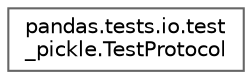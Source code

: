 digraph "Graphical Class Hierarchy"
{
 // LATEX_PDF_SIZE
  bgcolor="transparent";
  edge [fontname=Helvetica,fontsize=10,labelfontname=Helvetica,labelfontsize=10];
  node [fontname=Helvetica,fontsize=10,shape=box,height=0.2,width=0.4];
  rankdir="LR";
  Node0 [id="Node000000",label="pandas.tests.io.test\l_pickle.TestProtocol",height=0.2,width=0.4,color="grey40", fillcolor="white", style="filled",URL="$d1/db7/classpandas_1_1tests_1_1io_1_1test__pickle_1_1TestProtocol.html",tooltip=" "];
}
